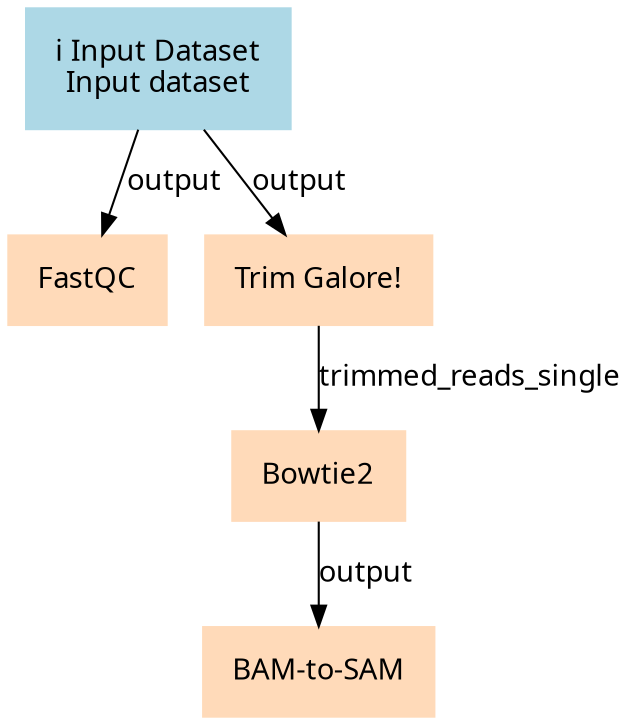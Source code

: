 digraph main {
  node [fontname="Atkinson Hyperlegible", shape=box, color=white,style=filled,color=peachpuff,margin="0.2,0.2"];
  edge [fontname="Atkinson Hyperlegible"];
  0[color=lightblue,label="ℹ️ Input Dataset\nInput dataset"]
  1[label="FastQC"]
  0 -> 1 [label="output"]
  2[label="Trim Galore!"]
  0 -> 2 [label="output"]
  3[label="Bowtie2"]
  2 -> 3 [label="trimmed_reads_single"]
  4[label="BAM-to-SAM"]
  3 -> 4 [label="output"]
}